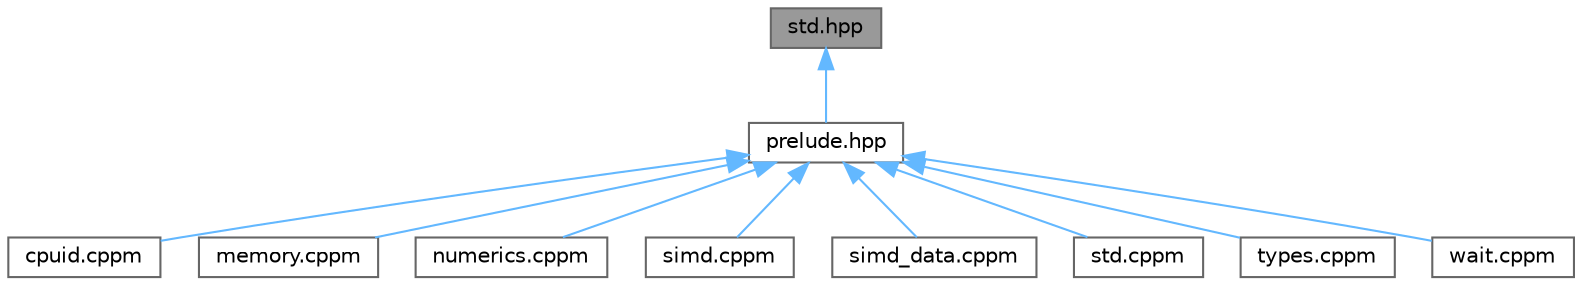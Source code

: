 digraph "std.hpp"
{
 // INTERACTIVE_SVG=YES
 // LATEX_PDF_SIZE
  bgcolor="transparent";
  edge [fontname=Helvetica,fontsize=10,labelfontname=Helvetica,labelfontsize=10];
  node [fontname=Helvetica,fontsize=10,shape=box,height=0.2,width=0.4];
  Node1 [id="Node000001",label="std.hpp",height=0.2,width=0.4,color="gray40", fillcolor="grey60", style="filled", fontcolor="black",tooltip="The C++ std library."];
  Node1 -> Node2 [id="edge1_Node000001_Node000002",dir="back",color="steelblue1",style="solid",tooltip=" "];
  Node2 [id="Node000002",label="prelude.hpp",height=0.2,width=0.4,color="grey40", fillcolor="white", style="filled",URL="$de/d13/prelude_8hpp.html",tooltip="All c++ headers."];
  Node2 -> Node3 [id="edge2_Node000002_Node000003",dir="back",color="steelblue1",style="solid",tooltip=" "];
  Node3 [id="Node000003",label="cpuid.cppm",height=0.2,width=0.4,color="grey40", fillcolor="white", style="filled",URL="$d2/d8a/cpuid_8cppm.html",tooltip=" "];
  Node2 -> Node4 [id="edge3_Node000002_Node000004",dir="back",color="steelblue1",style="solid",tooltip=" "];
  Node4 [id="Node000004",label="memory.cppm",height=0.2,width=0.4,color="grey40", fillcolor="white", style="filled",URL="$d8/d4c/memory_8cppm.html",tooltip=" "];
  Node2 -> Node5 [id="edge4_Node000002_Node000005",dir="back",color="steelblue1",style="solid",tooltip=" "];
  Node5 [id="Node000005",label="numerics.cppm",height=0.2,width=0.4,color="grey40", fillcolor="white", style="filled",URL="$d5/d65/numerics_8cppm.html",tooltip=" "];
  Node2 -> Node6 [id="edge5_Node000002_Node000006",dir="back",color="steelblue1",style="solid",tooltip=" "];
  Node6 [id="Node000006",label="simd.cppm",height=0.2,width=0.4,color="grey40", fillcolor="white", style="filled",URL="$da/d01/simd_8cppm.html",tooltip=" "];
  Node2 -> Node7 [id="edge6_Node000002_Node000007",dir="back",color="steelblue1",style="solid",tooltip=" "];
  Node7 [id="Node000007",label="simd_data.cppm",height=0.2,width=0.4,color="grey40", fillcolor="white", style="filled",URL="$df/d88/simd__data_8cppm.html",tooltip=" "];
  Node2 -> Node8 [id="edge7_Node000002_Node000008",dir="back",color="steelblue1",style="solid",tooltip=" "];
  Node8 [id="Node000008",label="std.cppm",height=0.2,width=0.4,color="grey40", fillcolor="white", style="filled",URL="$d8/d08/std_8cppm.html",tooltip="polyfill missing standard library functions"];
  Node2 -> Node9 [id="edge8_Node000002_Node000009",dir="back",color="steelblue1",style="solid",tooltip=" "];
  Node9 [id="Node000009",label="types.cppm",height=0.2,width=0.4,color="grey40", fillcolor="white", style="filled",URL="$d8/dcb/types_8cppm.html",tooltip=" "];
  Node2 -> Node10 [id="edge9_Node000002_Node000010",dir="back",color="steelblue1",style="solid",tooltip=" "];
  Node10 [id="Node000010",label="wait.cppm",height=0.2,width=0.4,color="grey40", fillcolor="white", style="filled",URL="$d0/def/wait_8cppm.html",tooltip="waiting strategies"];
}
